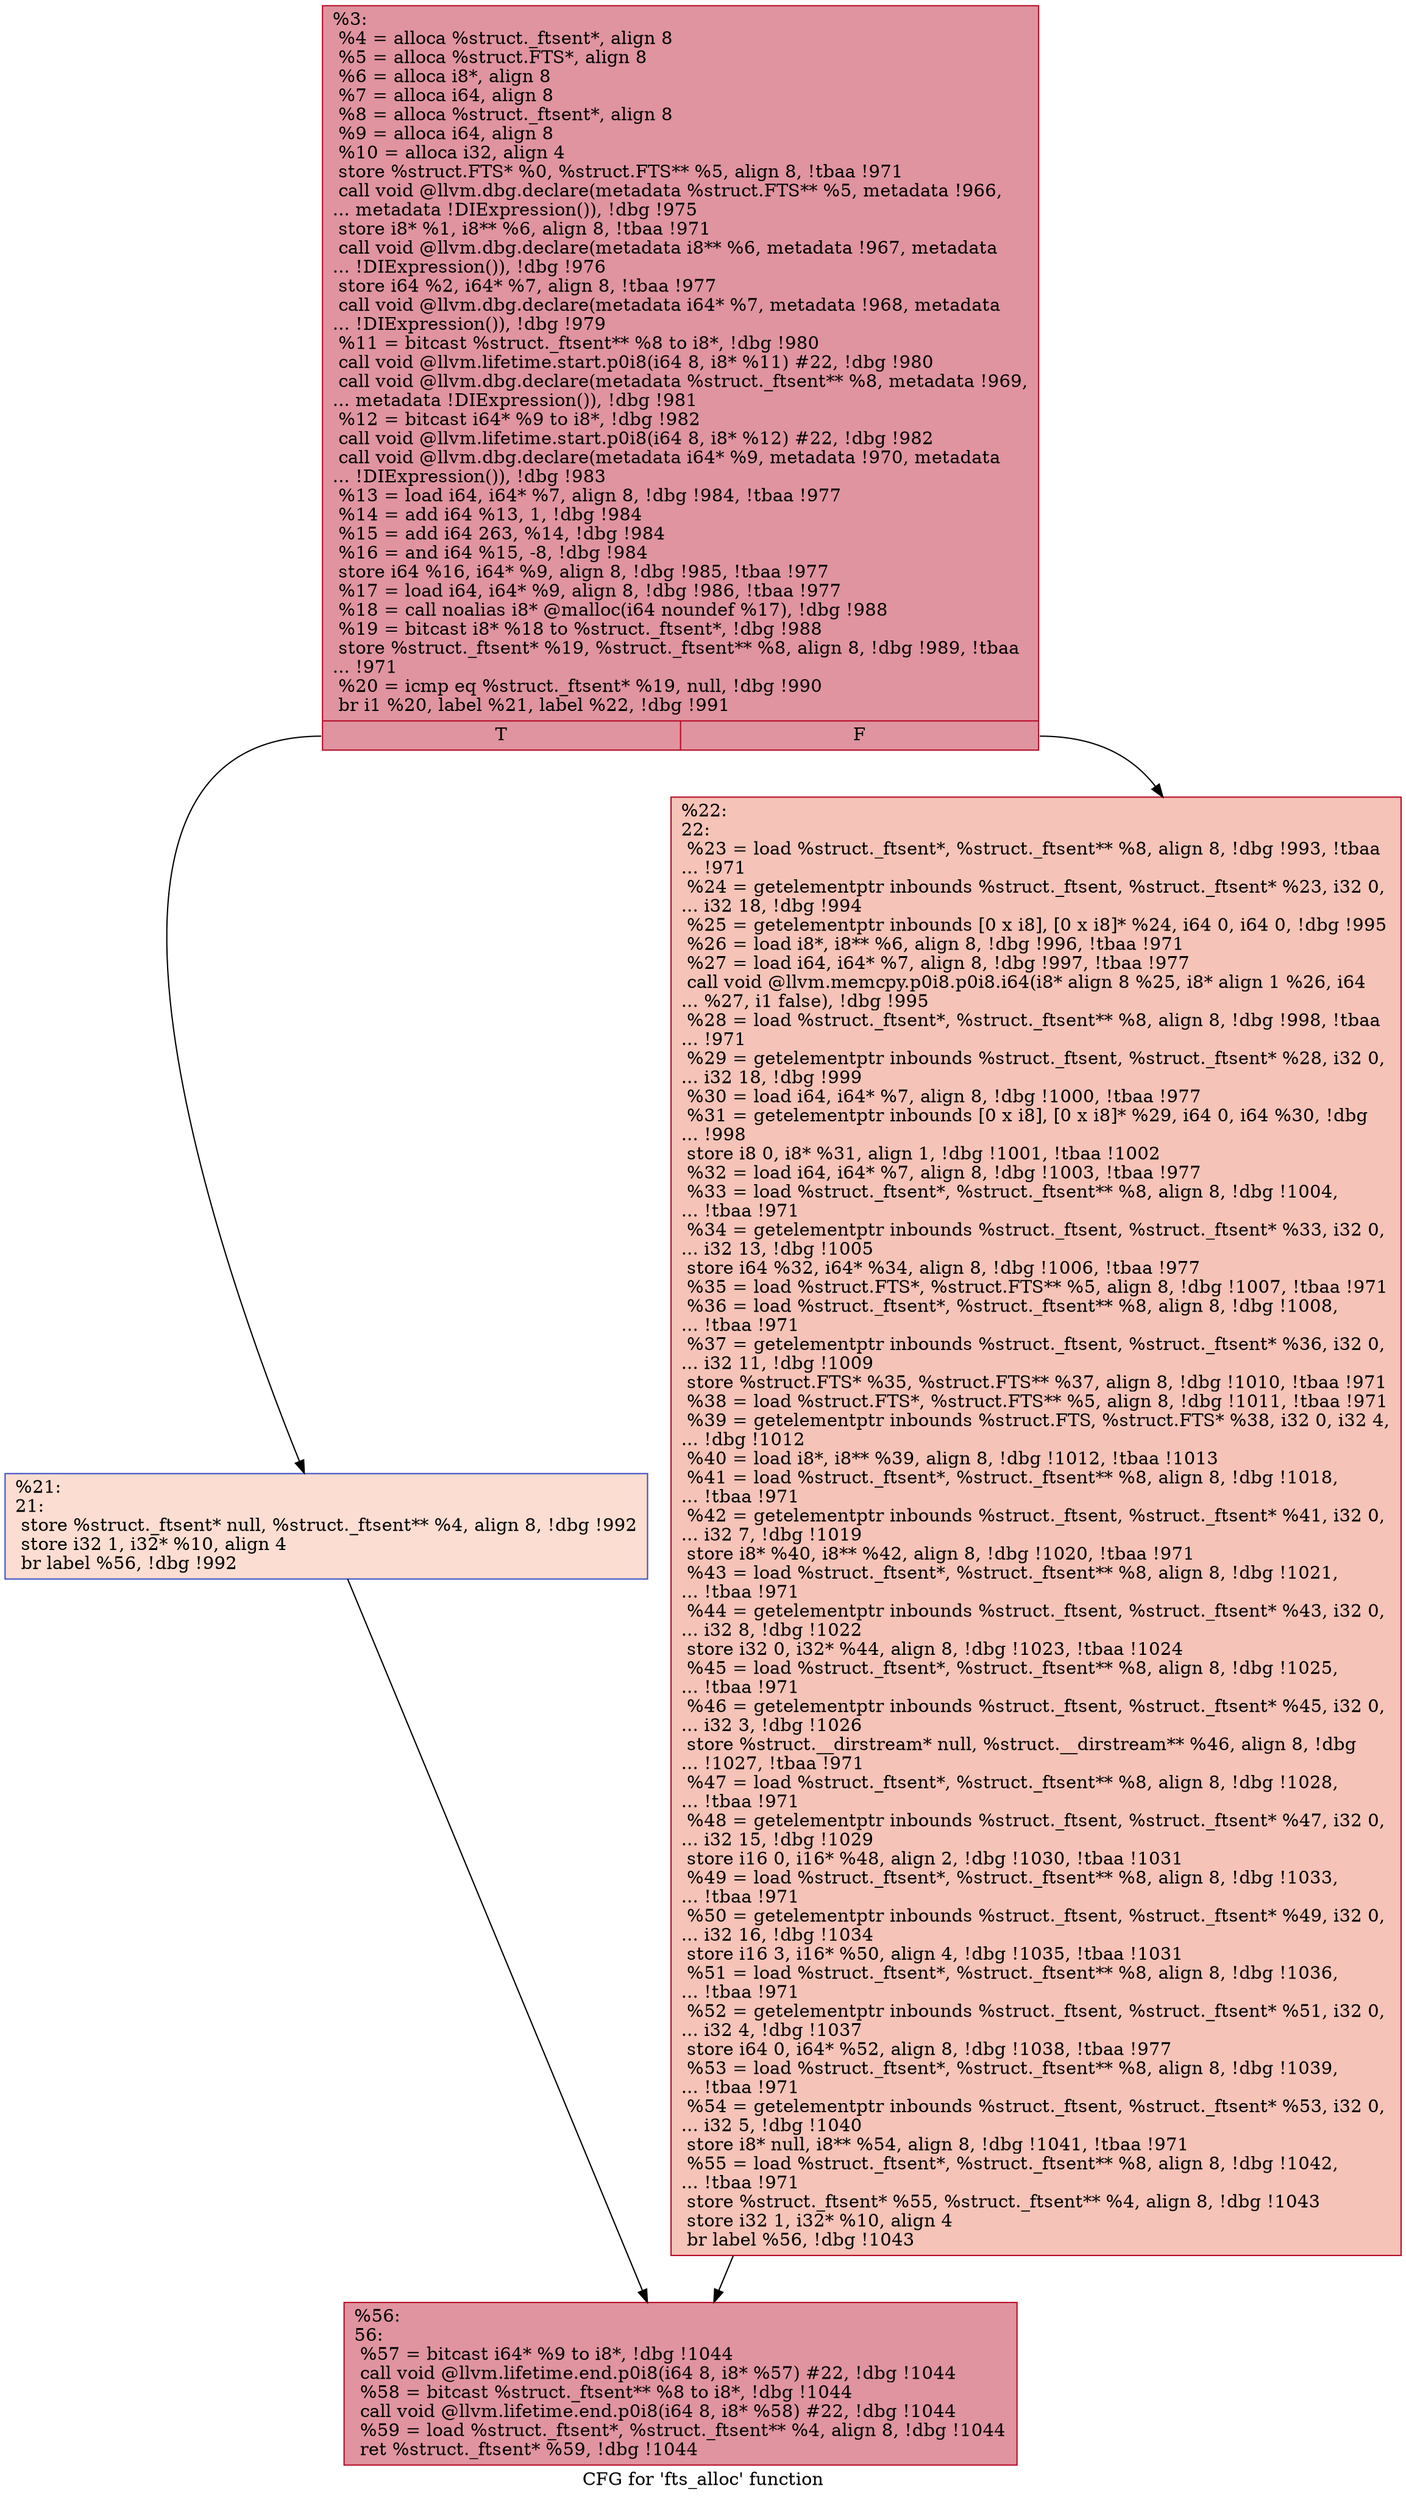 digraph "CFG for 'fts_alloc' function" {
	label="CFG for 'fts_alloc' function";

	Node0x2154ff0 [shape=record,color="#b70d28ff", style=filled, fillcolor="#b70d2870",label="{%3:\l  %4 = alloca %struct._ftsent*, align 8\l  %5 = alloca %struct.FTS*, align 8\l  %6 = alloca i8*, align 8\l  %7 = alloca i64, align 8\l  %8 = alloca %struct._ftsent*, align 8\l  %9 = alloca i64, align 8\l  %10 = alloca i32, align 4\l  store %struct.FTS* %0, %struct.FTS** %5, align 8, !tbaa !971\l  call void @llvm.dbg.declare(metadata %struct.FTS** %5, metadata !966,\l... metadata !DIExpression()), !dbg !975\l  store i8* %1, i8** %6, align 8, !tbaa !971\l  call void @llvm.dbg.declare(metadata i8** %6, metadata !967, metadata\l... !DIExpression()), !dbg !976\l  store i64 %2, i64* %7, align 8, !tbaa !977\l  call void @llvm.dbg.declare(metadata i64* %7, metadata !968, metadata\l... !DIExpression()), !dbg !979\l  %11 = bitcast %struct._ftsent** %8 to i8*, !dbg !980\l  call void @llvm.lifetime.start.p0i8(i64 8, i8* %11) #22, !dbg !980\l  call void @llvm.dbg.declare(metadata %struct._ftsent** %8, metadata !969,\l... metadata !DIExpression()), !dbg !981\l  %12 = bitcast i64* %9 to i8*, !dbg !982\l  call void @llvm.lifetime.start.p0i8(i64 8, i8* %12) #22, !dbg !982\l  call void @llvm.dbg.declare(metadata i64* %9, metadata !970, metadata\l... !DIExpression()), !dbg !983\l  %13 = load i64, i64* %7, align 8, !dbg !984, !tbaa !977\l  %14 = add i64 %13, 1, !dbg !984\l  %15 = add i64 263, %14, !dbg !984\l  %16 = and i64 %15, -8, !dbg !984\l  store i64 %16, i64* %9, align 8, !dbg !985, !tbaa !977\l  %17 = load i64, i64* %9, align 8, !dbg !986, !tbaa !977\l  %18 = call noalias i8* @malloc(i64 noundef %17), !dbg !988\l  %19 = bitcast i8* %18 to %struct._ftsent*, !dbg !988\l  store %struct._ftsent* %19, %struct._ftsent** %8, align 8, !dbg !989, !tbaa\l... !971\l  %20 = icmp eq %struct._ftsent* %19, null, !dbg !990\l  br i1 %20, label %21, label %22, !dbg !991\l|{<s0>T|<s1>F}}"];
	Node0x2154ff0:s0 -> Node0x2158df0;
	Node0x2154ff0:s1 -> Node0x2158e40;
	Node0x2158df0 [shape=record,color="#3d50c3ff", style=filled, fillcolor="#f7b39670",label="{%21:\l21:                                               \l  store %struct._ftsent* null, %struct._ftsent** %4, align 8, !dbg !992\l  store i32 1, i32* %10, align 4\l  br label %56, !dbg !992\l}"];
	Node0x2158df0 -> Node0x2158e90;
	Node0x2158e40 [shape=record,color="#b70d28ff", style=filled, fillcolor="#e8765c70",label="{%22:\l22:                                               \l  %23 = load %struct._ftsent*, %struct._ftsent** %8, align 8, !dbg !993, !tbaa\l... !971\l  %24 = getelementptr inbounds %struct._ftsent, %struct._ftsent* %23, i32 0,\l... i32 18, !dbg !994\l  %25 = getelementptr inbounds [0 x i8], [0 x i8]* %24, i64 0, i64 0, !dbg !995\l  %26 = load i8*, i8** %6, align 8, !dbg !996, !tbaa !971\l  %27 = load i64, i64* %7, align 8, !dbg !997, !tbaa !977\l  call void @llvm.memcpy.p0i8.p0i8.i64(i8* align 8 %25, i8* align 1 %26, i64\l... %27, i1 false), !dbg !995\l  %28 = load %struct._ftsent*, %struct._ftsent** %8, align 8, !dbg !998, !tbaa\l... !971\l  %29 = getelementptr inbounds %struct._ftsent, %struct._ftsent* %28, i32 0,\l... i32 18, !dbg !999\l  %30 = load i64, i64* %7, align 8, !dbg !1000, !tbaa !977\l  %31 = getelementptr inbounds [0 x i8], [0 x i8]* %29, i64 0, i64 %30, !dbg\l... !998\l  store i8 0, i8* %31, align 1, !dbg !1001, !tbaa !1002\l  %32 = load i64, i64* %7, align 8, !dbg !1003, !tbaa !977\l  %33 = load %struct._ftsent*, %struct._ftsent** %8, align 8, !dbg !1004,\l... !tbaa !971\l  %34 = getelementptr inbounds %struct._ftsent, %struct._ftsent* %33, i32 0,\l... i32 13, !dbg !1005\l  store i64 %32, i64* %34, align 8, !dbg !1006, !tbaa !977\l  %35 = load %struct.FTS*, %struct.FTS** %5, align 8, !dbg !1007, !tbaa !971\l  %36 = load %struct._ftsent*, %struct._ftsent** %8, align 8, !dbg !1008,\l... !tbaa !971\l  %37 = getelementptr inbounds %struct._ftsent, %struct._ftsent* %36, i32 0,\l... i32 11, !dbg !1009\l  store %struct.FTS* %35, %struct.FTS** %37, align 8, !dbg !1010, !tbaa !971\l  %38 = load %struct.FTS*, %struct.FTS** %5, align 8, !dbg !1011, !tbaa !971\l  %39 = getelementptr inbounds %struct.FTS, %struct.FTS* %38, i32 0, i32 4,\l... !dbg !1012\l  %40 = load i8*, i8** %39, align 8, !dbg !1012, !tbaa !1013\l  %41 = load %struct._ftsent*, %struct._ftsent** %8, align 8, !dbg !1018,\l... !tbaa !971\l  %42 = getelementptr inbounds %struct._ftsent, %struct._ftsent* %41, i32 0,\l... i32 7, !dbg !1019\l  store i8* %40, i8** %42, align 8, !dbg !1020, !tbaa !971\l  %43 = load %struct._ftsent*, %struct._ftsent** %8, align 8, !dbg !1021,\l... !tbaa !971\l  %44 = getelementptr inbounds %struct._ftsent, %struct._ftsent* %43, i32 0,\l... i32 8, !dbg !1022\l  store i32 0, i32* %44, align 8, !dbg !1023, !tbaa !1024\l  %45 = load %struct._ftsent*, %struct._ftsent** %8, align 8, !dbg !1025,\l... !tbaa !971\l  %46 = getelementptr inbounds %struct._ftsent, %struct._ftsent* %45, i32 0,\l... i32 3, !dbg !1026\l  store %struct.__dirstream* null, %struct.__dirstream** %46, align 8, !dbg\l... !1027, !tbaa !971\l  %47 = load %struct._ftsent*, %struct._ftsent** %8, align 8, !dbg !1028,\l... !tbaa !971\l  %48 = getelementptr inbounds %struct._ftsent, %struct._ftsent* %47, i32 0,\l... i32 15, !dbg !1029\l  store i16 0, i16* %48, align 2, !dbg !1030, !tbaa !1031\l  %49 = load %struct._ftsent*, %struct._ftsent** %8, align 8, !dbg !1033,\l... !tbaa !971\l  %50 = getelementptr inbounds %struct._ftsent, %struct._ftsent* %49, i32 0,\l... i32 16, !dbg !1034\l  store i16 3, i16* %50, align 4, !dbg !1035, !tbaa !1031\l  %51 = load %struct._ftsent*, %struct._ftsent** %8, align 8, !dbg !1036,\l... !tbaa !971\l  %52 = getelementptr inbounds %struct._ftsent, %struct._ftsent* %51, i32 0,\l... i32 4, !dbg !1037\l  store i64 0, i64* %52, align 8, !dbg !1038, !tbaa !977\l  %53 = load %struct._ftsent*, %struct._ftsent** %8, align 8, !dbg !1039,\l... !tbaa !971\l  %54 = getelementptr inbounds %struct._ftsent, %struct._ftsent* %53, i32 0,\l... i32 5, !dbg !1040\l  store i8* null, i8** %54, align 8, !dbg !1041, !tbaa !971\l  %55 = load %struct._ftsent*, %struct._ftsent** %8, align 8, !dbg !1042,\l... !tbaa !971\l  store %struct._ftsent* %55, %struct._ftsent** %4, align 8, !dbg !1043\l  store i32 1, i32* %10, align 4\l  br label %56, !dbg !1043\l}"];
	Node0x2158e40 -> Node0x2158e90;
	Node0x2158e90 [shape=record,color="#b70d28ff", style=filled, fillcolor="#b70d2870",label="{%56:\l56:                                               \l  %57 = bitcast i64* %9 to i8*, !dbg !1044\l  call void @llvm.lifetime.end.p0i8(i64 8, i8* %57) #22, !dbg !1044\l  %58 = bitcast %struct._ftsent** %8 to i8*, !dbg !1044\l  call void @llvm.lifetime.end.p0i8(i64 8, i8* %58) #22, !dbg !1044\l  %59 = load %struct._ftsent*, %struct._ftsent** %4, align 8, !dbg !1044\l  ret %struct._ftsent* %59, !dbg !1044\l}"];
}
